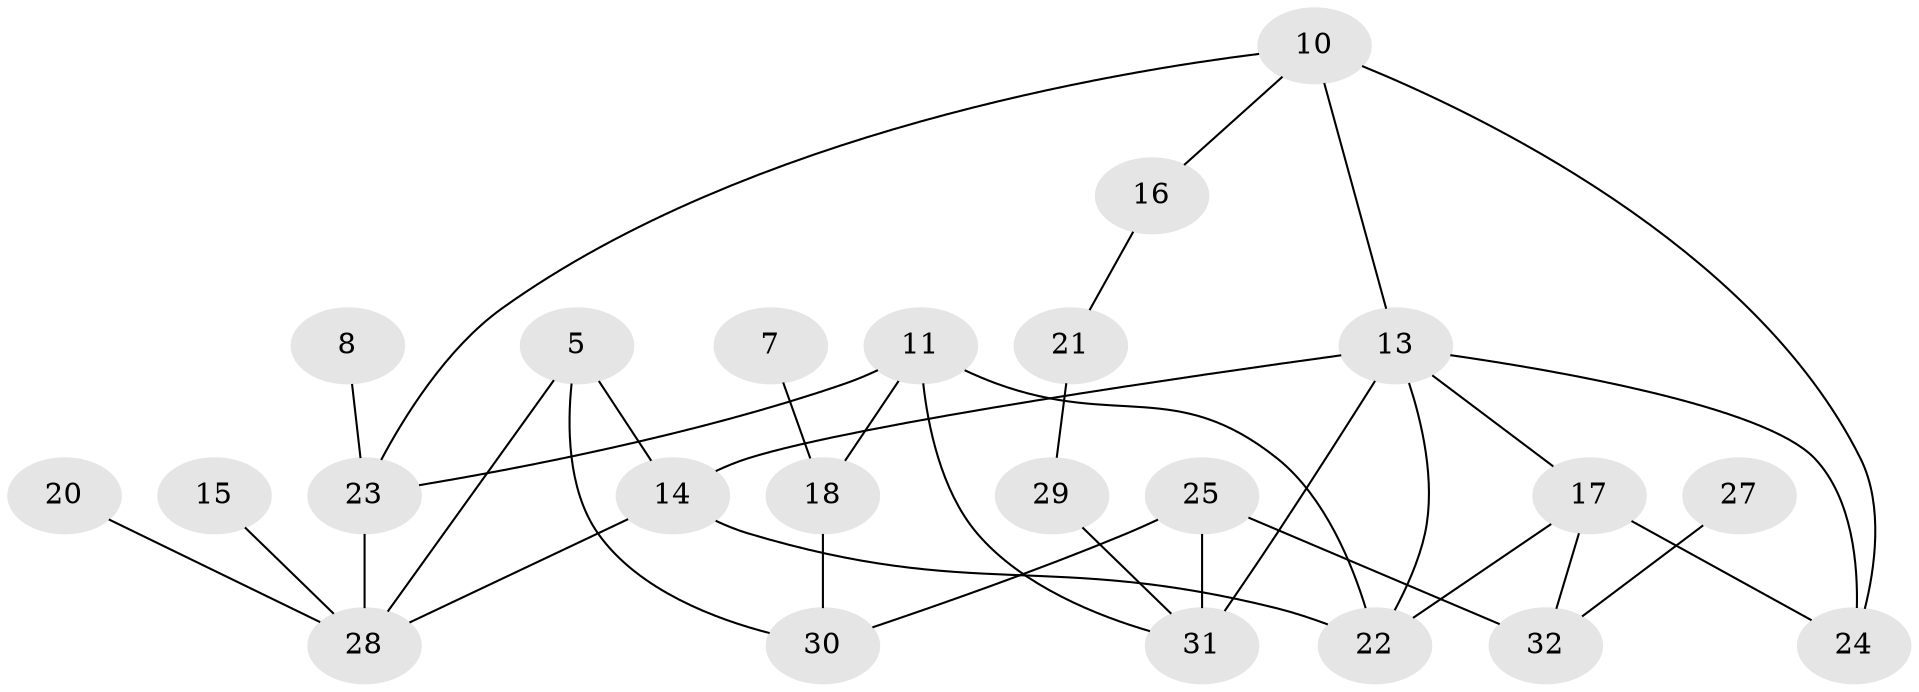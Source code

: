 // original degree distribution, {5: 0.05128205128205128, 3: 0.20512820512820512, 2: 0.3076923076923077, 0: 0.10256410256410256, 1: 0.24358974358974358, 4: 0.0641025641025641, 7: 0.01282051282051282, 6: 0.01282051282051282}
// Generated by graph-tools (version 1.1) at 2025/35/03/04/25 23:35:54]
// undirected, 23 vertices, 34 edges
graph export_dot {
  node [color=gray90,style=filled];
  5;
  7;
  8;
  10;
  11;
  13;
  14;
  15;
  16;
  17;
  18;
  20;
  21;
  22;
  23;
  24;
  25;
  27;
  28;
  29;
  30;
  31;
  32;
  5 -- 14 [weight=1.0];
  5 -- 28 [weight=1.0];
  5 -- 30 [weight=1.0];
  7 -- 18 [weight=1.0];
  8 -- 23 [weight=1.0];
  10 -- 13 [weight=1.0];
  10 -- 16 [weight=1.0];
  10 -- 23 [weight=1.0];
  10 -- 24 [weight=1.0];
  11 -- 18 [weight=1.0];
  11 -- 22 [weight=1.0];
  11 -- 23 [weight=1.0];
  11 -- 31 [weight=1.0];
  13 -- 14 [weight=1.0];
  13 -- 17 [weight=1.0];
  13 -- 22 [weight=1.0];
  13 -- 24 [weight=1.0];
  13 -- 31 [weight=2.0];
  14 -- 22 [weight=1.0];
  14 -- 28 [weight=1.0];
  15 -- 28 [weight=1.0];
  16 -- 21 [weight=1.0];
  17 -- 22 [weight=1.0];
  17 -- 24 [weight=1.0];
  17 -- 32 [weight=1.0];
  18 -- 30 [weight=1.0];
  20 -- 28 [weight=1.0];
  21 -- 29 [weight=2.0];
  23 -- 28 [weight=1.0];
  25 -- 30 [weight=1.0];
  25 -- 31 [weight=1.0];
  25 -- 32 [weight=2.0];
  27 -- 32 [weight=1.0];
  29 -- 31 [weight=1.0];
}
